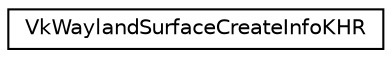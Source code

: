 digraph "Graphical Class Hierarchy"
{
 // LATEX_PDF_SIZE
  edge [fontname="Helvetica",fontsize="10",labelfontname="Helvetica",labelfontsize="10"];
  node [fontname="Helvetica",fontsize="10",shape=record];
  rankdir="LR";
  Node0 [label="VkWaylandSurfaceCreateInfoKHR",height=0.2,width=0.4,color="black", fillcolor="white", style="filled",URL="$structVkWaylandSurfaceCreateInfoKHR.html",tooltip=" "];
}
